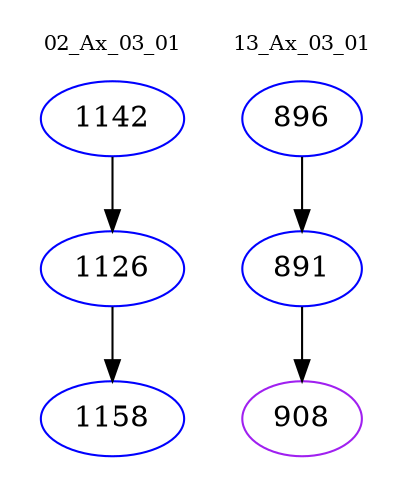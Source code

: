 digraph{
subgraph cluster_0 {
color = white
label = "02_Ax_03_01";
fontsize=10;
T0_1142 [label="1142", color="blue"]
T0_1142 -> T0_1126 [color="black"]
T0_1126 [label="1126", color="blue"]
T0_1126 -> T0_1158 [color="black"]
T0_1158 [label="1158", color="blue"]
}
subgraph cluster_1 {
color = white
label = "13_Ax_03_01";
fontsize=10;
T1_896 [label="896", color="blue"]
T1_896 -> T1_891 [color="black"]
T1_891 [label="891", color="blue"]
T1_891 -> T1_908 [color="black"]
T1_908 [label="908", color="purple"]
}
}
